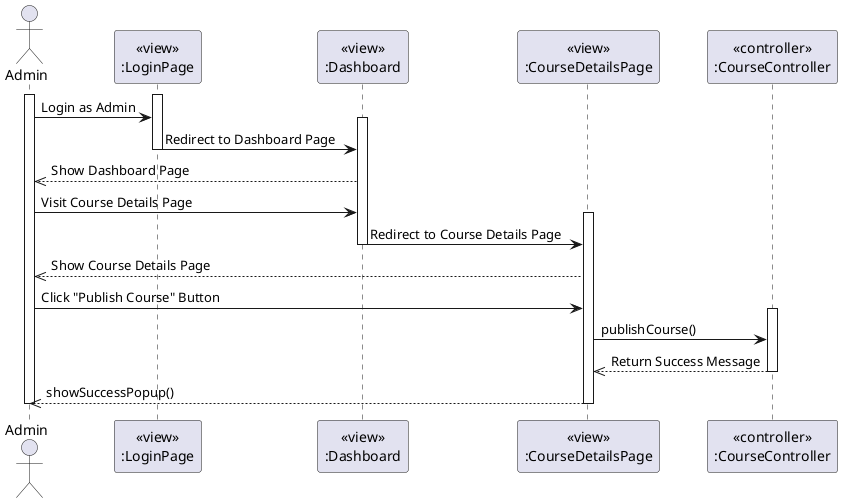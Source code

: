 @startuml PublishCourse
actor Admin
participant LoginPageView [
  <<view>>
  :LoginPage
]

participant DashboardView [
  <<view>>
  :Dashboard
]

participant CourseDetailsView [
  <<view>>
  :CourseDetailsPage
]

participant CourseController [
  <<controller>>
  :CourseController
]

activate Admin
activate LoginPageView
Admin -> LoginPageView: Login as Admin
activate DashboardView
LoginPageView -> DashboardView: Redirect to Dashboard Page
deactivate LoginPageView

DashboardView -->> Admin: Show Dashboard Page

Admin -> DashboardView: Visit Course Details Page
activate CourseDetailsView
DashboardView -> CourseDetailsView: Redirect to Course Details Page
deactivate DashboardView

CourseDetailsView -->> Admin: Show Course Details Page

Admin -> CourseDetailsView: Click "Publish Course" Button

activate CourseController
CourseDetailsView -> CourseController: publishCourse()
CourseController -->> CourseDetailsView: Return Success Message
deactivate CourseController

CourseDetailsView -->> Admin: showSuccessPopup()

deactivate Admin
deactivate CourseDetailsView
@enduml
